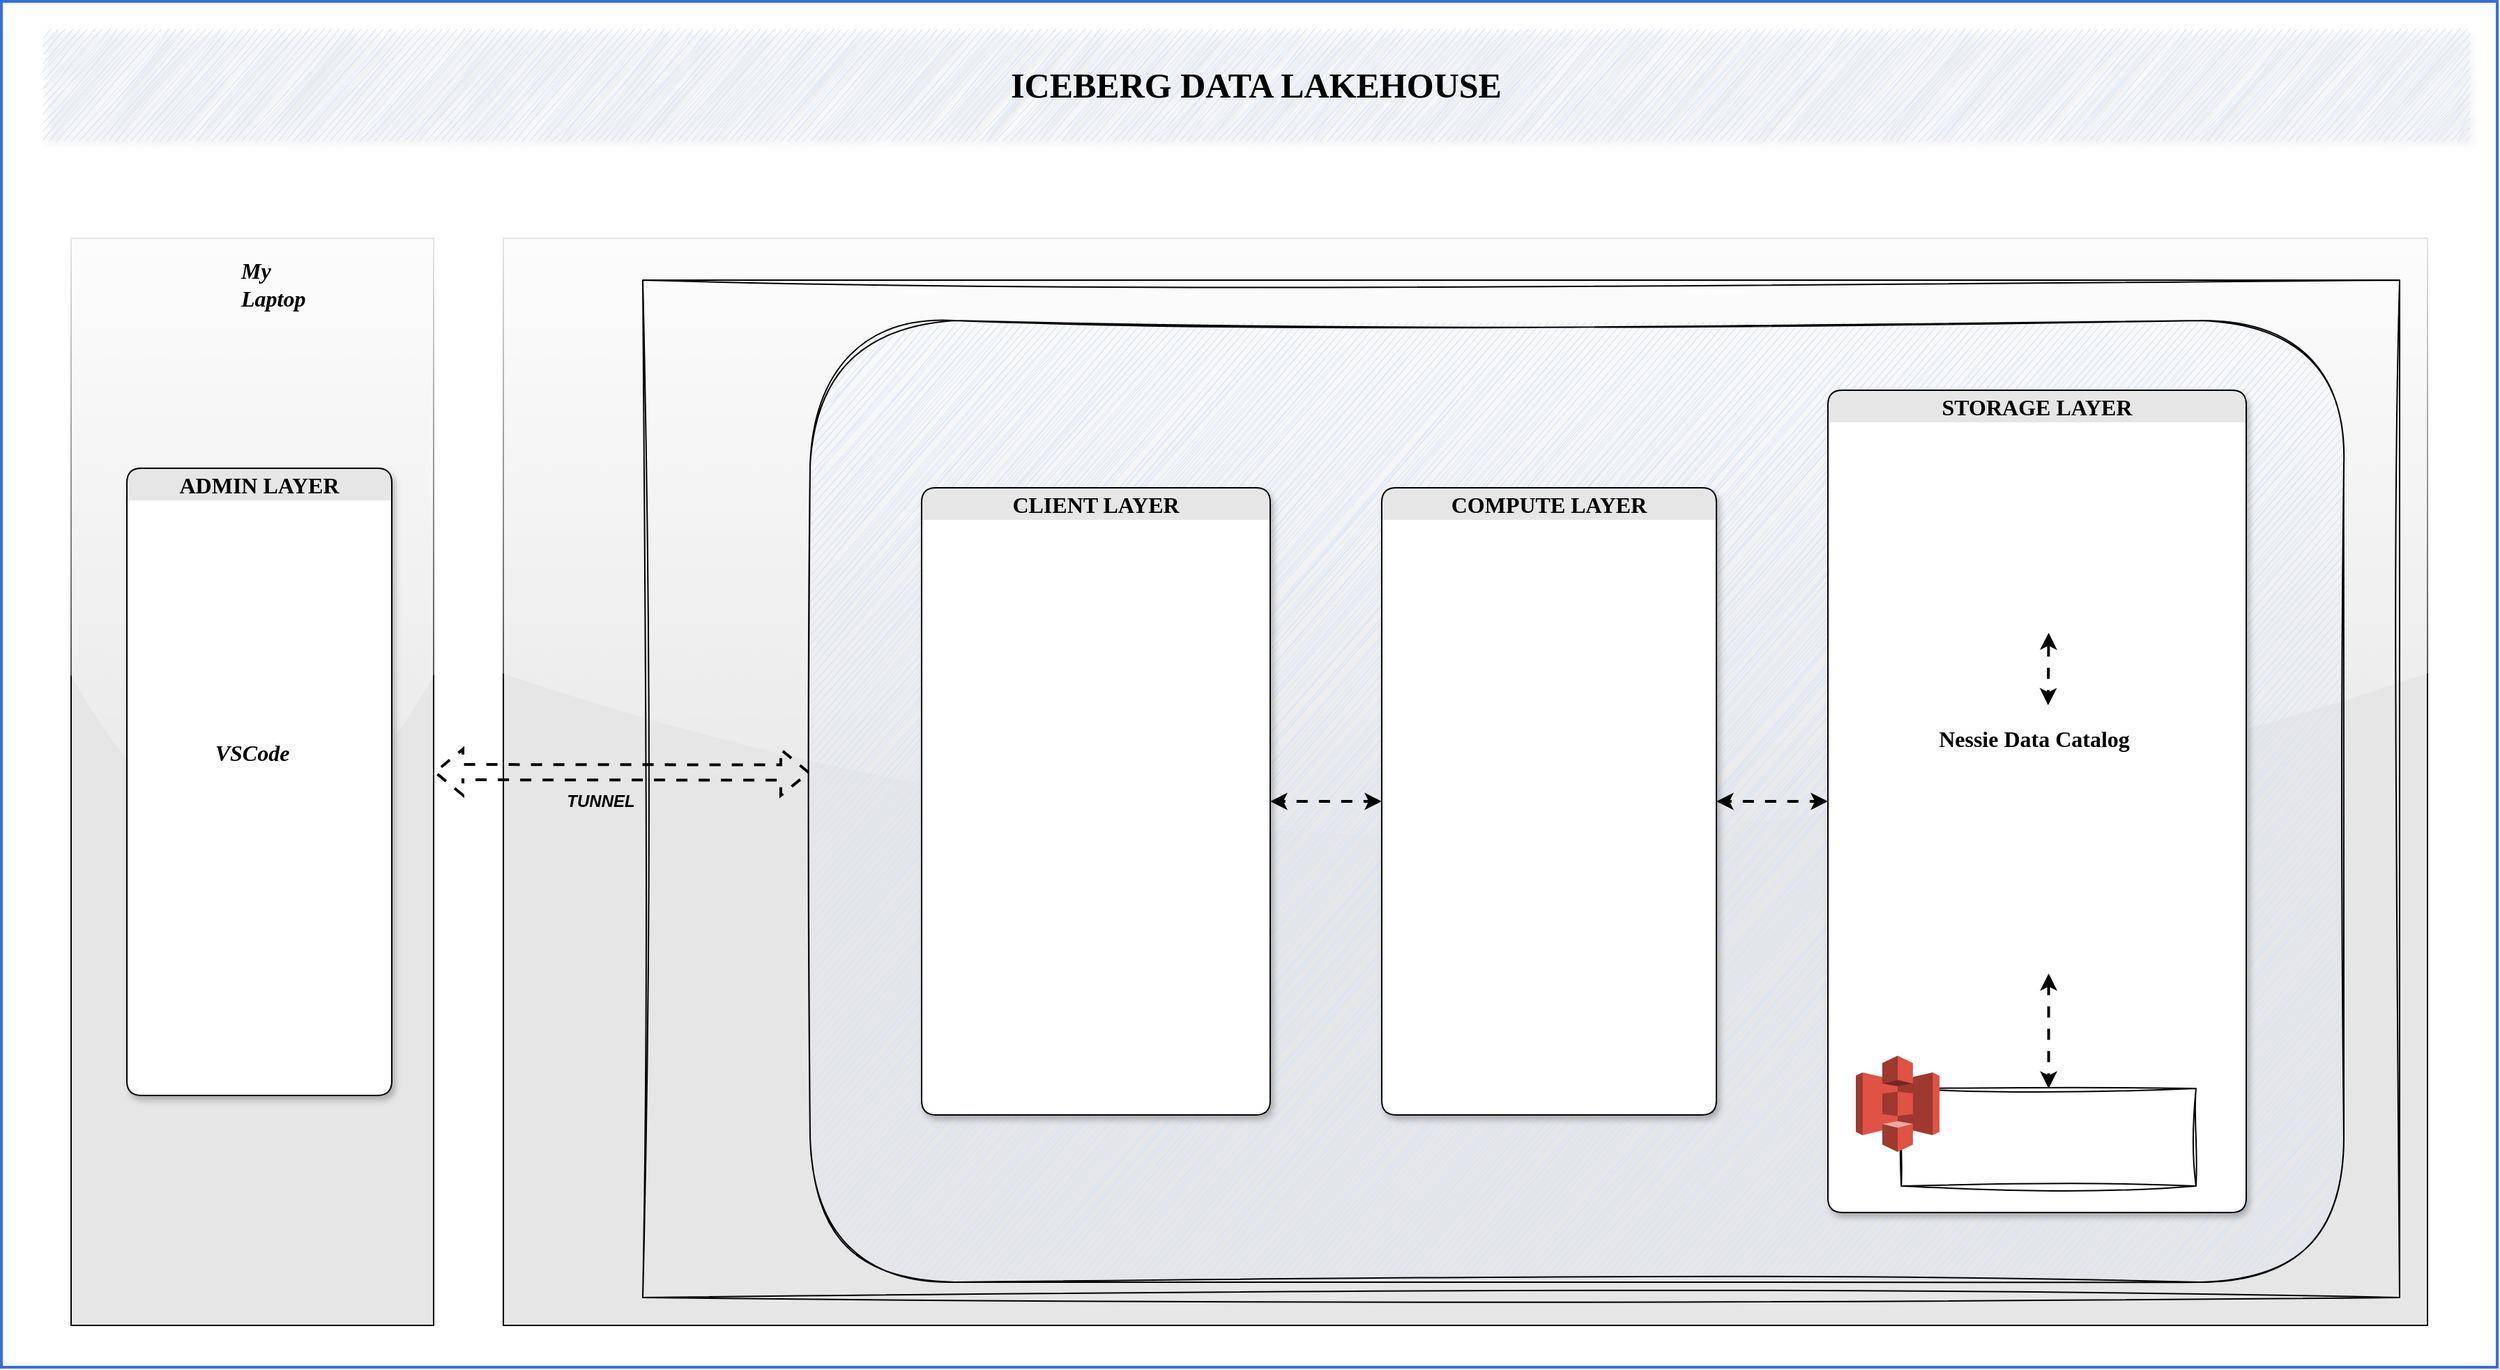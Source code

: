 <mxfile version="24.5.3" type="device">
  <diagram id="2f404044-711c-603c-8f00-f6bb4c023d3c" name="Page-1">
    <mxGraphModel dx="4360" dy="2776" grid="1" gridSize="10" guides="0" tooltips="1" connect="1" arrows="1" fold="1" page="1" pageScale="1" pageWidth="1169" pageHeight="827" background="#ffffff" math="0" shadow="0">
      <root>
        <mxCell id="0" />
        <mxCell id="1" parent="0" />
        <mxCell id="go_0Sb2VIGVqDm2CZV-H-104" value="" style="rounded=0;whiteSpace=wrap;html=1;strokeColor=#336ee5;strokeWidth=2;" parent="1" vertex="1">
          <mxGeometry x="-590" y="-140" width="1790" height="980" as="geometry" />
        </mxCell>
        <mxCell id="go_0Sb2VIGVqDm2CZV-H-67" value="" style="rounded=0;whiteSpace=wrap;html=1;fillColor=#E6E6E6;shadow=0;glass=1;" parent="1" vertex="1">
          <mxGeometry x="-230" y="30" width="1380" height="780" as="geometry" />
        </mxCell>
        <mxCell id="go_0Sb2VIGVqDm2CZV-H-112" value="" style="rounded=0;whiteSpace=wrap;html=1;sketch=1;curveFitting=1;jiggle=2;fillColor=none;" parent="1" vertex="1">
          <mxGeometry x="-130" y="60" width="1260" height="730" as="geometry" />
        </mxCell>
        <mxCell id="go_0Sb2VIGVqDm2CZV-H-74" value="" style="rounded=1;whiteSpace=wrap;html=1;fillColor=#D6E2FA;sketch=1;curveFitting=1;jiggle=2;gradientColor=none;" parent="1" vertex="1">
          <mxGeometry x="-10" y="89" width="1100" height="690" as="geometry" />
        </mxCell>
        <mxCell id="go_0Sb2VIGVqDm2CZV-H-84" value="&lt;font style=&quot;font-size: 16px;&quot; face=&quot;Comic Sans MS&quot;&gt;STORAGE LAYER&lt;/font&gt;" style="swimlane;whiteSpace=wrap;html=1;glass=0;swimlaneLine=0;rounded=1;shadow=1;fillColor=#E6E6E6;swimlaneFillColor=default;" parent="1" vertex="1">
          <mxGeometry x="720" y="139" width="300" height="590" as="geometry" />
        </mxCell>
        <mxCell id="go_0Sb2VIGVqDm2CZV-H-69" value="" style="rounded=0;whiteSpace=wrap;html=1;sketch=1;curveFitting=1;jiggle=2;" parent="1" vertex="1">
          <mxGeometry x="772.57" y="640" width="211.43" height="70" as="geometry" />
        </mxCell>
        <mxCell id="27" style="edgeStyle=orthogonalEdgeStyle;rounded=0;html=1;labelBackgroundColor=#ffffff;jettySize=auto;orthogonalLoop=1;strokeColor=#4277BB;fontColor=#000000;strokeWidth=2;endSize=4;startSize=4;startArrow=classic;startFill=1;" parent="1" edge="1">
          <mxGeometry relative="1" as="geometry">
            <Array as="points">
              <mxPoint x="425" y="439" />
              <mxPoint x="755" y="439" />
            </Array>
            <mxPoint x="425" y="359" as="sourcePoint" />
          </mxGeometry>
        </mxCell>
        <mxCell id="28" style="edgeStyle=orthogonalEdgeStyle;rounded=0;html=1;labelBackgroundColor=#ffffff;jettySize=auto;orthogonalLoop=1;strokeColor=#4277BB;fontColor=#000000;strokeWidth=2;endSize=4;startSize=4;startArrow=classic;startFill=1;" parent="1" edge="1">
          <mxGeometry relative="1" as="geometry">
            <Array as="points">
              <mxPoint x="535" y="439" />
              <mxPoint x="635" y="439" />
            </Array>
            <mxPoint x="535" y="359" as="sourcePoint" />
          </mxGeometry>
        </mxCell>
        <mxCell id="aSAiSFxXmzTTxDjaJQe3-65" value="" style="shape=image;verticalLabelPosition=bottom;labelBackgroundColor=default;verticalAlign=top;aspect=fixed;imageAspect=0;image=https://1000logos.net/wp-content/uploads/2022/07/Kubernetes-Logo.png;" parent="1" vertex="1">
          <mxGeometry x="480" y="60" width="177.78" height="100" as="geometry" />
        </mxCell>
        <mxCell id="go_0Sb2VIGVqDm2CZV-H-62" value="" style="shape=image;verticalLabelPosition=bottom;labelBackgroundColor=default;verticalAlign=top;aspect=fixed;imageAspect=0;image=https://min.io/resources/img/logo/MINIO_wordmark.png;" parent="1" vertex="1">
          <mxGeometry x="824.39" y="664.5" width="139.22" height="21" as="geometry" />
        </mxCell>
        <mxCell id="go_0Sb2VIGVqDm2CZV-H-70" value="" style="outlineConnect=0;dashed=0;verticalLabelPosition=bottom;verticalAlign=top;align=center;html=1;shape=mxgraph.aws3.s3;fillColor=#E05243;gradientColor=none;" parent="1" vertex="1">
          <mxGeometry x="740" y="616.5" width="60" height="69" as="geometry" />
        </mxCell>
        <mxCell id="go_0Sb2VIGVqDm2CZV-H-71" value="" style="endArrow=classic;startArrow=classic;html=1;rounded=0;flowAnimation=1;exitX=0.5;exitY=0;exitDx=0;exitDy=0;entryX=0.5;entryY=1;entryDx=0;entryDy=0;strokeWidth=2;" parent="1" source="go_0Sb2VIGVqDm2CZV-H-69" target="go_0Sb2VIGVqDm2CZV-H-75" edge="1">
          <mxGeometry width="50" height="50" relative="1" as="geometry">
            <mxPoint x="819" y="609" as="sourcePoint" />
            <mxPoint x="869" y="559" as="targetPoint" />
          </mxGeometry>
        </mxCell>
        <mxCell id="go_0Sb2VIGVqDm2CZV-H-77" value="" style="group" parent="1" vertex="1" connectable="0">
          <mxGeometry x="799.04" y="399" width="168" height="158.5" as="geometry" />
        </mxCell>
        <mxCell id="go_0Sb2VIGVqDm2CZV-H-75" value="" style="shape=image;verticalLabelPosition=bottom;labelBackgroundColor=default;verticalAlign=top;aspect=fixed;imageAspect=0;image=https://encrypted-tbn0.gstatic.com/images?q=tbn:ANd9GcRPaELI27m4OFY34pZglCr76-hxtb92p1v3AQ&amp;s;" parent="go_0Sb2VIGVqDm2CZV-H-77" vertex="1">
          <mxGeometry width="158.5" height="158.5" as="geometry" />
        </mxCell>
        <mxCell id="go_0Sb2VIGVqDm2CZV-H-76" value="" style="shape=image;verticalLabelPosition=bottom;labelBackgroundColor=default;verticalAlign=top;aspect=fixed;imageAspect=0;image=https://cdn.icon-icons.com/icons2/2415/PNG/512/postgresql_plain_wordmark_logo_icon_146390.png;" parent="go_0Sb2VIGVqDm2CZV-H-77" vertex="1">
          <mxGeometry x="98" y="10" width="70" height="70" as="geometry" />
        </mxCell>
        <mxCell id="go_0Sb2VIGVqDm2CZV-H-78" value="&lt;b&gt;&lt;font style=&quot;font-size: 16px;&quot; face=&quot;Comic Sans MS&quot;&gt;Nessie Data Catalog&lt;/font&gt;&lt;/b&gt;" style="text;html=1;align=center;verticalAlign=middle;whiteSpace=wrap;rounded=0;fillColor=default;sketch=1;curveFitting=1;jiggle=2;" parent="1" vertex="1">
          <mxGeometry x="785.83" y="369" width="164.17" height="40" as="geometry" />
        </mxCell>
        <mxCell id="go_0Sb2VIGVqDm2CZV-H-79" value="" style="shape=image;verticalLabelPosition=bottom;labelBackgroundColor=default;verticalAlign=top;aspect=fixed;imageAspect=0;image=https://www.dremio.com/wp-content/uploads/2021/06/iceberg-logo-with-name.png;" parent="1" vertex="1">
          <mxGeometry x="815.79" y="189" width="125.01" height="124" as="geometry" />
        </mxCell>
        <mxCell id="go_0Sb2VIGVqDm2CZV-H-80" value="" style="endArrow=classic;startArrow=classic;html=1;rounded=0;flowAnimation=1;exitX=0.561;exitY=-0.1;exitDx=0;exitDy=0;entryX=0.5;entryY=1;entryDx=0;entryDy=0;exitPerimeter=0;strokeWidth=2;" parent="1" source="go_0Sb2VIGVqDm2CZV-H-78" target="go_0Sb2VIGVqDm2CZV-H-79" edge="1">
          <mxGeometry width="50" height="50" relative="1" as="geometry">
            <mxPoint x="888" y="650" as="sourcePoint" />
            <mxPoint x="888" y="568" as="targetPoint" />
          </mxGeometry>
        </mxCell>
        <mxCell id="go_0Sb2VIGVqDm2CZV-H-85" value="&lt;font style=&quot;font-size: 16px;&quot; face=&quot;Comic Sans MS&quot;&gt;COMPUTE LAYER&lt;/font&gt;" style="swimlane;whiteSpace=wrap;html=1;glass=0;swimlaneLine=0;rounded=1;shadow=1;fillColor=#E6E6E6;swimlaneFillColor=default;" parent="1" vertex="1">
          <mxGeometry x="400" y="209" width="240" height="450" as="geometry" />
        </mxCell>
        <mxCell id="go_0Sb2VIGVqDm2CZV-H-83" value="" style="shape=image;verticalLabelPosition=bottom;labelBackgroundColor=default;verticalAlign=top;aspect=fixed;imageAspect=0;image=https://upload.wikimedia.org/wikipedia/commons/thumb/5/57/Trino-logo-w-bk.svg/1200px-Trino-logo-w-bk.svg.png;" parent="go_0Sb2VIGVqDm2CZV-H-85" vertex="1">
          <mxGeometry x="37.5" y="250" width="165" height="77.55" as="geometry" />
        </mxCell>
        <mxCell id="go_0Sb2VIGVqDm2CZV-H-82" value="" style="shape=image;verticalLabelPosition=bottom;labelBackgroundColor=default;verticalAlign=top;aspect=fixed;imageAspect=0;image=https://upload.wikimedia.org/wikipedia/commons/thumb/f/f3/Apache_Spark_logo.svg/2560px-Apache_Spark_logo.svg.png;" parent="go_0Sb2VIGVqDm2CZV-H-85" vertex="1">
          <mxGeometry x="40" y="116.93" width="160" height="83.07" as="geometry" />
        </mxCell>
        <mxCell id="go_0Sb2VIGVqDm2CZV-H-86" value="" style="endArrow=classic;startArrow=classic;html=1;rounded=0;flowAnimation=1;exitX=1;exitY=0.5;exitDx=0;exitDy=0;entryX=0;entryY=0.5;entryDx=0;entryDy=0;strokeWidth=2;" parent="1" source="go_0Sb2VIGVqDm2CZV-H-85" target="go_0Sb2VIGVqDm2CZV-H-84" edge="1">
          <mxGeometry width="50" height="50" relative="1" as="geometry">
            <mxPoint x="887" y="380" as="sourcePoint" />
            <mxPoint x="888" y="323" as="targetPoint" />
          </mxGeometry>
        </mxCell>
        <mxCell id="go_0Sb2VIGVqDm2CZV-H-87" value="&lt;font style=&quot;font-size: 16px;&quot; face=&quot;Comic Sans MS&quot;&gt;CLIENT LAYER&lt;/font&gt;" style="swimlane;whiteSpace=wrap;html=1;glass=0;swimlaneLine=0;rounded=1;shadow=1;fillColor=#E6E6E6;swimlaneFillColor=default;" parent="1" vertex="1">
          <mxGeometry x="70" y="209" width="250" height="450" as="geometry">
            <mxRectangle x="70" y="209" width="130" height="30" as="alternateBounds" />
          </mxGeometry>
        </mxCell>
        <mxCell id="go_0Sb2VIGVqDm2CZV-H-90" value="" style="shape=image;verticalLabelPosition=bottom;labelBackgroundColor=default;verticalAlign=top;aspect=fixed;imageAspect=0;image=https://jupyterhub.readthedocs.io/en/stable/_static/logo.png;" parent="go_0Sb2VIGVqDm2CZV-H-87" vertex="1">
          <mxGeometry x="17.13" y="130" width="215.74" height="68" as="geometry" />
        </mxCell>
        <mxCell id="go_0Sb2VIGVqDm2CZV-H-91" value="" style="shape=image;verticalLabelPosition=bottom;labelBackgroundColor=default;verticalAlign=top;aspect=fixed;imageAspect=0;image=https://upload.wikimedia.org/wikipedia/commons/thumb/f/f8/Python_logo_and_wordmark.svg/2560px-Python_logo_and_wordmark.svg.png;" parent="go_0Sb2VIGVqDm2CZV-H-87" vertex="1">
          <mxGeometry x="20" y="257.63" width="210" height="62.3" as="geometry" />
        </mxCell>
        <mxCell id="go_0Sb2VIGVqDm2CZV-H-92" value="" style="endArrow=classic;startArrow=classic;html=1;rounded=0;flowAnimation=1;exitX=1;exitY=0.5;exitDx=0;exitDy=0;entryX=0;entryY=0.5;entryDx=0;entryDy=0;strokeWidth=2;" parent="1" source="go_0Sb2VIGVqDm2CZV-H-87" target="go_0Sb2VIGVqDm2CZV-H-85" edge="1">
          <mxGeometry width="50" height="50" relative="1" as="geometry">
            <mxPoint x="650" y="444" as="sourcePoint" />
            <mxPoint x="730" y="444" as="targetPoint" />
          </mxGeometry>
        </mxCell>
        <mxCell id="go_0Sb2VIGVqDm2CZV-H-93" value="" style="shape=image;verticalLabelPosition=bottom;labelBackgroundColor=default;verticalAlign=top;aspect=fixed;imageAspect=0;image=https://juanmercadoit.com/wp-content/uploads/2022/02/minikube.png?w=1024;imageBackground=none;imageBorder=none;rotation=-90;" parent="1" vertex="1">
          <mxGeometry x="-330" y="150" width="286.47" height="78" as="geometry" />
        </mxCell>
        <mxCell id="go_0Sb2VIGVqDm2CZV-H-94" value="" style="shape=flexArrow;endArrow=classic;startArrow=classic;html=1;rounded=0;entryX=0;entryY=0.47;entryDx=0;entryDy=0;flowAnimation=1;strokeWidth=2;entryPerimeter=0;" parent="1" target="go_0Sb2VIGVqDm2CZV-H-74" edge="1">
          <mxGeometry width="100" height="100" relative="1" as="geometry">
            <mxPoint x="-280" y="413" as="sourcePoint" />
            <mxPoint x="-180" y="384" as="targetPoint" />
          </mxGeometry>
        </mxCell>
        <mxCell id="go_0Sb2VIGVqDm2CZV-H-95" value="" style="rounded=0;whiteSpace=wrap;html=1;fillColor=#E6E6E6;glass=1;" parent="1" vertex="1">
          <mxGeometry x="-540" y="30" width="260" height="780" as="geometry" />
        </mxCell>
        <mxCell id="go_0Sb2VIGVqDm2CZV-H-97" value="" style="shape=image;verticalLabelPosition=bottom;labelBackgroundColor=default;verticalAlign=top;aspect=fixed;imageAspect=0;image=https://icons.veryicon.com/png/o/business/25d-work-diary/macbook-pro-4.png;imageBackground=none;" parent="1" vertex="1">
          <mxGeometry x="-495.05" y="37" width="102" height="102" as="geometry" />
        </mxCell>
        <mxCell id="go_0Sb2VIGVqDm2CZV-H-99" value="&lt;font face=&quot;Comic Sans MS&quot;&gt;&lt;span style=&quot;font-size: 14px;&quot;&gt;&lt;b style=&quot;font-size: 16px;&quot;&gt;&lt;i&gt;My&amp;nbsp;&lt;br&gt;Laptop&lt;/i&gt;&lt;/b&gt;&lt;/span&gt;&lt;/font&gt;" style="text;html=1;align=left;verticalAlign=middle;whiteSpace=wrap;rounded=0;" parent="1" vertex="1">
          <mxGeometry x="-420" y="48" width="180" height="30" as="geometry" />
        </mxCell>
        <mxCell id="go_0Sb2VIGVqDm2CZV-H-108" value="&lt;font style=&quot;font-size: 16px;&quot; face=&quot;Comic Sans MS&quot;&gt;ADMIN LAYER&lt;/font&gt;" style="swimlane;whiteSpace=wrap;html=1;glass=0;swimlaneLine=0;rounded=1;shadow=1;fillColor=#E6E6E6;swimlaneFillColor=default;" parent="1" vertex="1">
          <mxGeometry x="-500" y="195" width="190" height="450" as="geometry" />
        </mxCell>
        <mxCell id="go_0Sb2VIGVqDm2CZV-H-102" value="" style="group" parent="go_0Sb2VIGVqDm2CZV-H-108" vertex="1" connectable="0">
          <mxGeometry x="34.89" y="107" width="110" height="112" as="geometry" />
        </mxCell>
        <mxCell id="go_0Sb2VIGVqDm2CZV-H-100" value="" style="shape=image;verticalLabelPosition=bottom;labelBackgroundColor=default;verticalAlign=top;aspect=fixed;imageAspect=0;image=https://upload.wikimedia.org/wikipedia/commons/thumb/9/9a/Visual_Studio_Code_1.35_icon.svg/512px-Visual_Studio_Code_1.35_icon.svg.png?20210804221519;" parent="go_0Sb2VIGVqDm2CZV-H-102" vertex="1">
          <mxGeometry x="20" width="82" height="82" as="geometry" />
        </mxCell>
        <mxCell id="go_0Sb2VIGVqDm2CZV-H-101" value="&lt;b&gt;&lt;font size=&quot;1&quot; style=&quot;&quot; face=&quot;Comic Sans MS&quot;&gt;&lt;i style=&quot;font-size: 16px;&quot;&gt;VSCode&lt;/i&gt;&lt;/font&gt;&lt;/b&gt;" style="text;html=1;align=center;verticalAlign=middle;whiteSpace=wrap;rounded=0;" parent="go_0Sb2VIGVqDm2CZV-H-102" vertex="1">
          <mxGeometry y="82" width="110" height="30" as="geometry" />
        </mxCell>
        <mxCell id="go_0Sb2VIGVqDm2CZV-H-103" value="" style="shape=image;verticalLabelPosition=bottom;labelBackgroundColor=default;verticalAlign=top;aspect=fixed;imageAspect=0;image=https://media.licdn.com/dms/image/D4D12AQFKVPtHnmBS6A/article-cover_image-shrink_720_1280/0/1673475445539?e=2147483647&amp;v=beta&amp;t=jnQPmRyZLHEde48b3WW1nOjDWTkcSiYg82RdAD0Hox8;" parent="go_0Sb2VIGVqDm2CZV-H-108" vertex="1">
          <mxGeometry x="34.89" y="285" width="120.11" height="118.79" as="geometry" />
        </mxCell>
        <mxCell id="go_0Sb2VIGVqDm2CZV-H-106" value="&lt;font size=&quot;1&quot; face=&quot;Comic Sans MS&quot;&gt;&lt;b style=&quot;font-size: 25px;&quot;&gt;ICEBERG DATA LAKEHOUSE&lt;/b&gt;&lt;/font&gt;" style="rounded=0;whiteSpace=wrap;html=1;shadow=1;fillColor=#D6E2FA;strokeColor=none;sketch=1;curveFitting=1;jiggle=2;glass=0;" parent="1" vertex="1">
          <mxGeometry x="-560" y="-120" width="1740" height="80" as="geometry" />
        </mxCell>
        <mxCell id="go_0Sb2VIGVqDm2CZV-H-111" value="&lt;b&gt;&lt;i&gt;TUNNEL&lt;/i&gt;&lt;/b&gt;" style="text;html=1;align=center;verticalAlign=middle;whiteSpace=wrap;rounded=0;" parent="1" vertex="1">
          <mxGeometry x="-190" y="419" width="60" height="30" as="geometry" />
        </mxCell>
        <mxCell id="go_0Sb2VIGVqDm2CZV-H-113" value="" style="shape=image;verticalLabelPosition=bottom;labelBackgroundColor=default;verticalAlign=top;aspect=fixed;imageAspect=0;image=https://cdn.iconscout.com/icon/free/png-256/free-docker-226091.png;" parent="1" vertex="1">
          <mxGeometry x="-110" y="70" width="96" height="96" as="geometry" />
        </mxCell>
      </root>
    </mxGraphModel>
  </diagram>
</mxfile>
